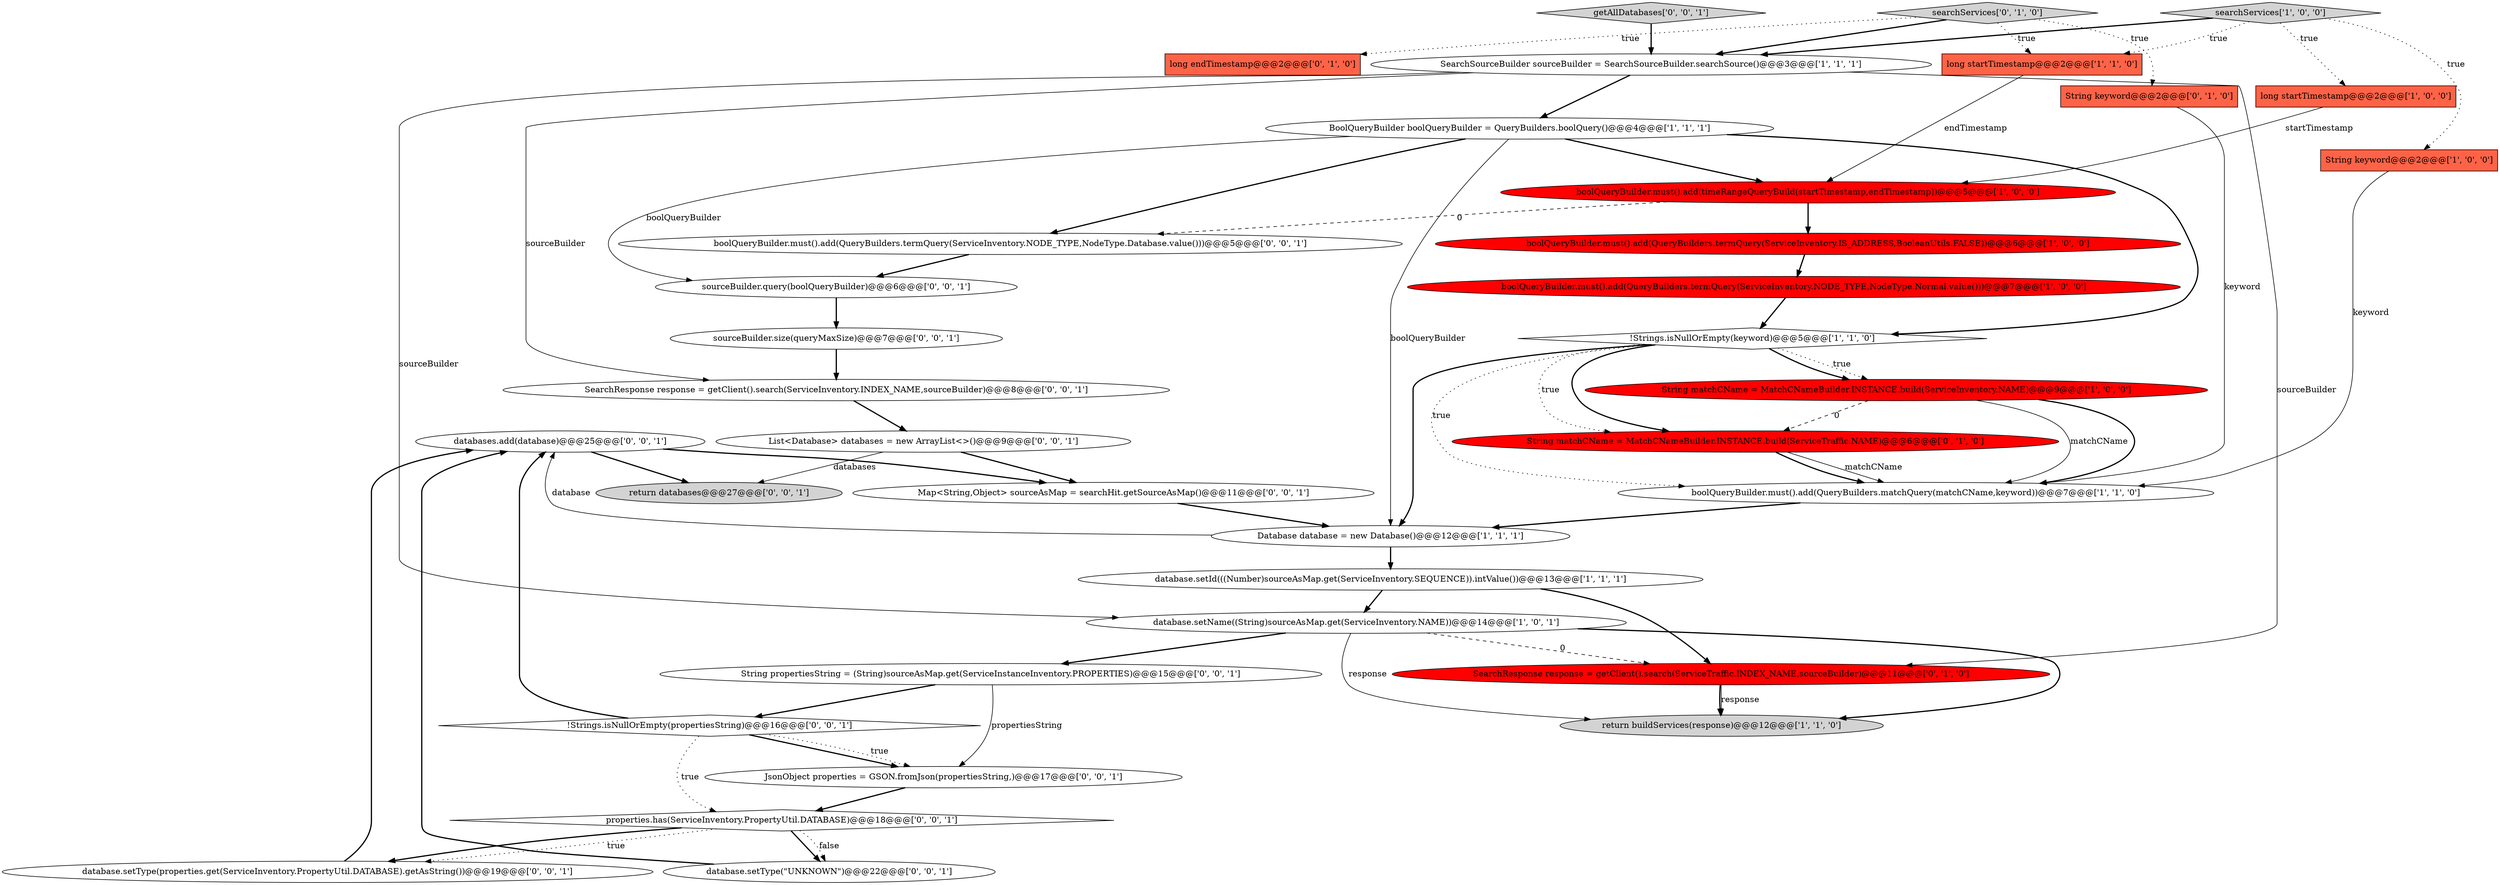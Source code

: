 digraph {
25 [style = filled, label = "databases.add(database)@@@25@@@['0', '0', '1']", fillcolor = white, shape = ellipse image = "AAA0AAABBB3BBB"];
16 [style = filled, label = "SearchResponse response = getClient().search(ServiceTraffic.INDEX_NAME,sourceBuilder)@@@11@@@['0', '1', '0']", fillcolor = red, shape = ellipse image = "AAA1AAABBB2BBB"];
18 [style = filled, label = "String keyword@@@2@@@['0', '1', '0']", fillcolor = tomato, shape = box image = "AAA0AAABBB2BBB"];
22 [style = filled, label = "List<Database> databases = new ArrayList<>()@@@9@@@['0', '0', '1']", fillcolor = white, shape = ellipse image = "AAA0AAABBB3BBB"];
10 [style = filled, label = "searchServices['1', '0', '0']", fillcolor = lightgray, shape = diamond image = "AAA0AAABBB1BBB"];
13 [style = filled, label = "Database database = new Database()@@@12@@@['1', '1', '1']", fillcolor = white, shape = ellipse image = "AAA0AAABBB1BBB"];
23 [style = filled, label = "String propertiesString = (String)sourceAsMap.get(ServiceInstanceInventory.PROPERTIES)@@@15@@@['0', '0', '1']", fillcolor = white, shape = ellipse image = "AAA0AAABBB3BBB"];
21 [style = filled, label = "SearchResponse response = getClient().search(ServiceInventory.INDEX_NAME,sourceBuilder)@@@8@@@['0', '0', '1']", fillcolor = white, shape = ellipse image = "AAA0AAABBB3BBB"];
32 [style = filled, label = "database.setType(\"UNKNOWN\")@@@22@@@['0', '0', '1']", fillcolor = white, shape = ellipse image = "AAA0AAABBB3BBB"];
35 [style = filled, label = "sourceBuilder.size(queryMaxSize)@@@7@@@['0', '0', '1']", fillcolor = white, shape = ellipse image = "AAA0AAABBB3BBB"];
24 [style = filled, label = "sourceBuilder.query(boolQueryBuilder)@@@6@@@['0', '0', '1']", fillcolor = white, shape = ellipse image = "AAA0AAABBB3BBB"];
26 [style = filled, label = "properties.has(ServiceInventory.PropertyUtil.DATABASE)@@@18@@@['0', '0', '1']", fillcolor = white, shape = diamond image = "AAA0AAABBB3BBB"];
11 [style = filled, label = "BoolQueryBuilder boolQueryBuilder = QueryBuilders.boolQuery()@@@4@@@['1', '1', '1']", fillcolor = white, shape = ellipse image = "AAA0AAABBB1BBB"];
2 [style = filled, label = "String matchCName = MatchCNameBuilder.INSTANCE.build(ServiceInventory.NAME)@@@9@@@['1', '0', '0']", fillcolor = red, shape = ellipse image = "AAA1AAABBB1BBB"];
4 [style = filled, label = "String keyword@@@2@@@['1', '0', '0']", fillcolor = tomato, shape = box image = "AAA0AAABBB1BBB"];
9 [style = filled, label = "long startTimestamp@@@2@@@['1', '0', '0']", fillcolor = tomato, shape = box image = "AAA0AAABBB1BBB"];
27 [style = filled, label = "return databases@@@27@@@['0', '0', '1']", fillcolor = lightgray, shape = ellipse image = "AAA0AAABBB3BBB"];
19 [style = filled, label = "searchServices['0', '1', '0']", fillcolor = lightgray, shape = diamond image = "AAA0AAABBB2BBB"];
5 [style = filled, label = "SearchSourceBuilder sourceBuilder = SearchSourceBuilder.searchSource()@@@3@@@['1', '1', '1']", fillcolor = white, shape = ellipse image = "AAA0AAABBB1BBB"];
31 [style = filled, label = "getAllDatabases['0', '0', '1']", fillcolor = lightgray, shape = diamond image = "AAA0AAABBB3BBB"];
34 [style = filled, label = "Map<String,Object> sourceAsMap = searchHit.getSourceAsMap()@@@11@@@['0', '0', '1']", fillcolor = white, shape = ellipse image = "AAA0AAABBB3BBB"];
6 [style = filled, label = "database.setName((String)sourceAsMap.get(ServiceInventory.NAME))@@@14@@@['1', '0', '1']", fillcolor = white, shape = ellipse image = "AAA0AAABBB1BBB"];
17 [style = filled, label = "long endTimestamp@@@2@@@['0', '1', '0']", fillcolor = tomato, shape = box image = "AAA0AAABBB2BBB"];
3 [style = filled, label = "database.setId(((Number)sourceAsMap.get(ServiceInventory.SEQUENCE)).intValue())@@@13@@@['1', '1', '1']", fillcolor = white, shape = ellipse image = "AAA0AAABBB1BBB"];
30 [style = filled, label = "!Strings.isNullOrEmpty(propertiesString)@@@16@@@['0', '0', '1']", fillcolor = white, shape = diamond image = "AAA0AAABBB3BBB"];
7 [style = filled, label = "return buildServices(response)@@@12@@@['1', '1', '0']", fillcolor = lightgray, shape = ellipse image = "AAA0AAABBB1BBB"];
33 [style = filled, label = "database.setType(properties.get(ServiceInventory.PropertyUtil.DATABASE).getAsString())@@@19@@@['0', '0', '1']", fillcolor = white, shape = ellipse image = "AAA0AAABBB3BBB"];
28 [style = filled, label = "JsonObject properties = GSON.fromJson(propertiesString,)@@@17@@@['0', '0', '1']", fillcolor = white, shape = ellipse image = "AAA0AAABBB3BBB"];
1 [style = filled, label = "boolQueryBuilder.must().add(QueryBuilders.termQuery(ServiceInventory.IS_ADDRESS,BooleanUtils.FALSE))@@@6@@@['1', '0', '0']", fillcolor = red, shape = ellipse image = "AAA1AAABBB1BBB"];
8 [style = filled, label = "boolQueryBuilder.must().add(QueryBuilders.matchQuery(matchCName,keyword))@@@7@@@['1', '1', '0']", fillcolor = white, shape = ellipse image = "AAA0AAABBB1BBB"];
29 [style = filled, label = "boolQueryBuilder.must().add(QueryBuilders.termQuery(ServiceInventory.NODE_TYPE,NodeType.Database.value()))@@@5@@@['0', '0', '1']", fillcolor = white, shape = ellipse image = "AAA0AAABBB3BBB"];
20 [style = filled, label = "String matchCName = MatchCNameBuilder.INSTANCE.build(ServiceTraffic.NAME)@@@6@@@['0', '1', '0']", fillcolor = red, shape = ellipse image = "AAA1AAABBB2BBB"];
14 [style = filled, label = "!Strings.isNullOrEmpty(keyword)@@@5@@@['1', '1', '0']", fillcolor = white, shape = diamond image = "AAA0AAABBB1BBB"];
0 [style = filled, label = "boolQueryBuilder.must().add(timeRangeQueryBuild(startTimestamp,endTimestamp))@@@5@@@['1', '0', '0']", fillcolor = red, shape = ellipse image = "AAA1AAABBB1BBB"];
12 [style = filled, label = "long startTimestamp@@@2@@@['1', '1', '0']", fillcolor = tomato, shape = box image = "AAA0AAABBB1BBB"];
15 [style = filled, label = "boolQueryBuilder.must().add(QueryBuilders.termQuery(ServiceInventory.NODE_TYPE,NodeType.Normal.value()))@@@7@@@['1', '0', '0']", fillcolor = red, shape = ellipse image = "AAA1AAABBB1BBB"];
23->28 [style = solid, label="propertiesString"];
14->2 [style = dotted, label="true"];
6->7 [style = solid, label="response"];
10->12 [style = dotted, label="true"];
26->33 [style = dotted, label="true"];
26->32 [style = bold, label=""];
23->30 [style = bold, label=""];
2->20 [style = dashed, label="0"];
22->27 [style = solid, label="databases"];
2->8 [style = solid, label="matchCName"];
15->14 [style = bold, label=""];
11->14 [style = bold, label=""];
25->34 [style = bold, label=""];
24->35 [style = bold, label=""];
19->17 [style = dotted, label="true"];
6->23 [style = bold, label=""];
1->15 [style = bold, label=""];
31->5 [style = bold, label=""];
34->13 [style = bold, label=""];
16->7 [style = bold, label=""];
19->18 [style = dotted, label="true"];
11->29 [style = bold, label=""];
19->12 [style = dotted, label="true"];
3->6 [style = bold, label=""];
30->25 [style = bold, label=""];
28->26 [style = bold, label=""];
5->21 [style = solid, label="sourceBuilder"];
30->26 [style = dotted, label="true"];
3->16 [style = bold, label=""];
4->8 [style = solid, label="keyword"];
20->8 [style = solid, label="matchCName"];
10->9 [style = dotted, label="true"];
16->7 [style = solid, label="response"];
35->21 [style = bold, label=""];
11->13 [style = solid, label="boolQueryBuilder"];
18->8 [style = solid, label="keyword"];
19->5 [style = bold, label=""];
5->6 [style = solid, label="sourceBuilder"];
12->0 [style = solid, label="endTimestamp"];
25->27 [style = bold, label=""];
20->8 [style = bold, label=""];
11->0 [style = bold, label=""];
14->20 [style = dotted, label="true"];
30->28 [style = bold, label=""];
6->16 [style = dashed, label="0"];
10->5 [style = bold, label=""];
13->3 [style = bold, label=""];
33->25 [style = bold, label=""];
21->22 [style = bold, label=""];
13->25 [style = solid, label="database"];
26->32 [style = dotted, label="false"];
0->1 [style = bold, label=""];
22->34 [style = bold, label=""];
14->20 [style = bold, label=""];
32->25 [style = bold, label=""];
0->29 [style = dashed, label="0"];
14->8 [style = dotted, label="true"];
5->11 [style = bold, label=""];
14->2 [style = bold, label=""];
11->24 [style = solid, label="boolQueryBuilder"];
14->13 [style = bold, label=""];
10->4 [style = dotted, label="true"];
6->7 [style = bold, label=""];
9->0 [style = solid, label="startTimestamp"];
29->24 [style = bold, label=""];
30->28 [style = dotted, label="true"];
26->33 [style = bold, label=""];
8->13 [style = bold, label=""];
2->8 [style = bold, label=""];
5->16 [style = solid, label="sourceBuilder"];
}
